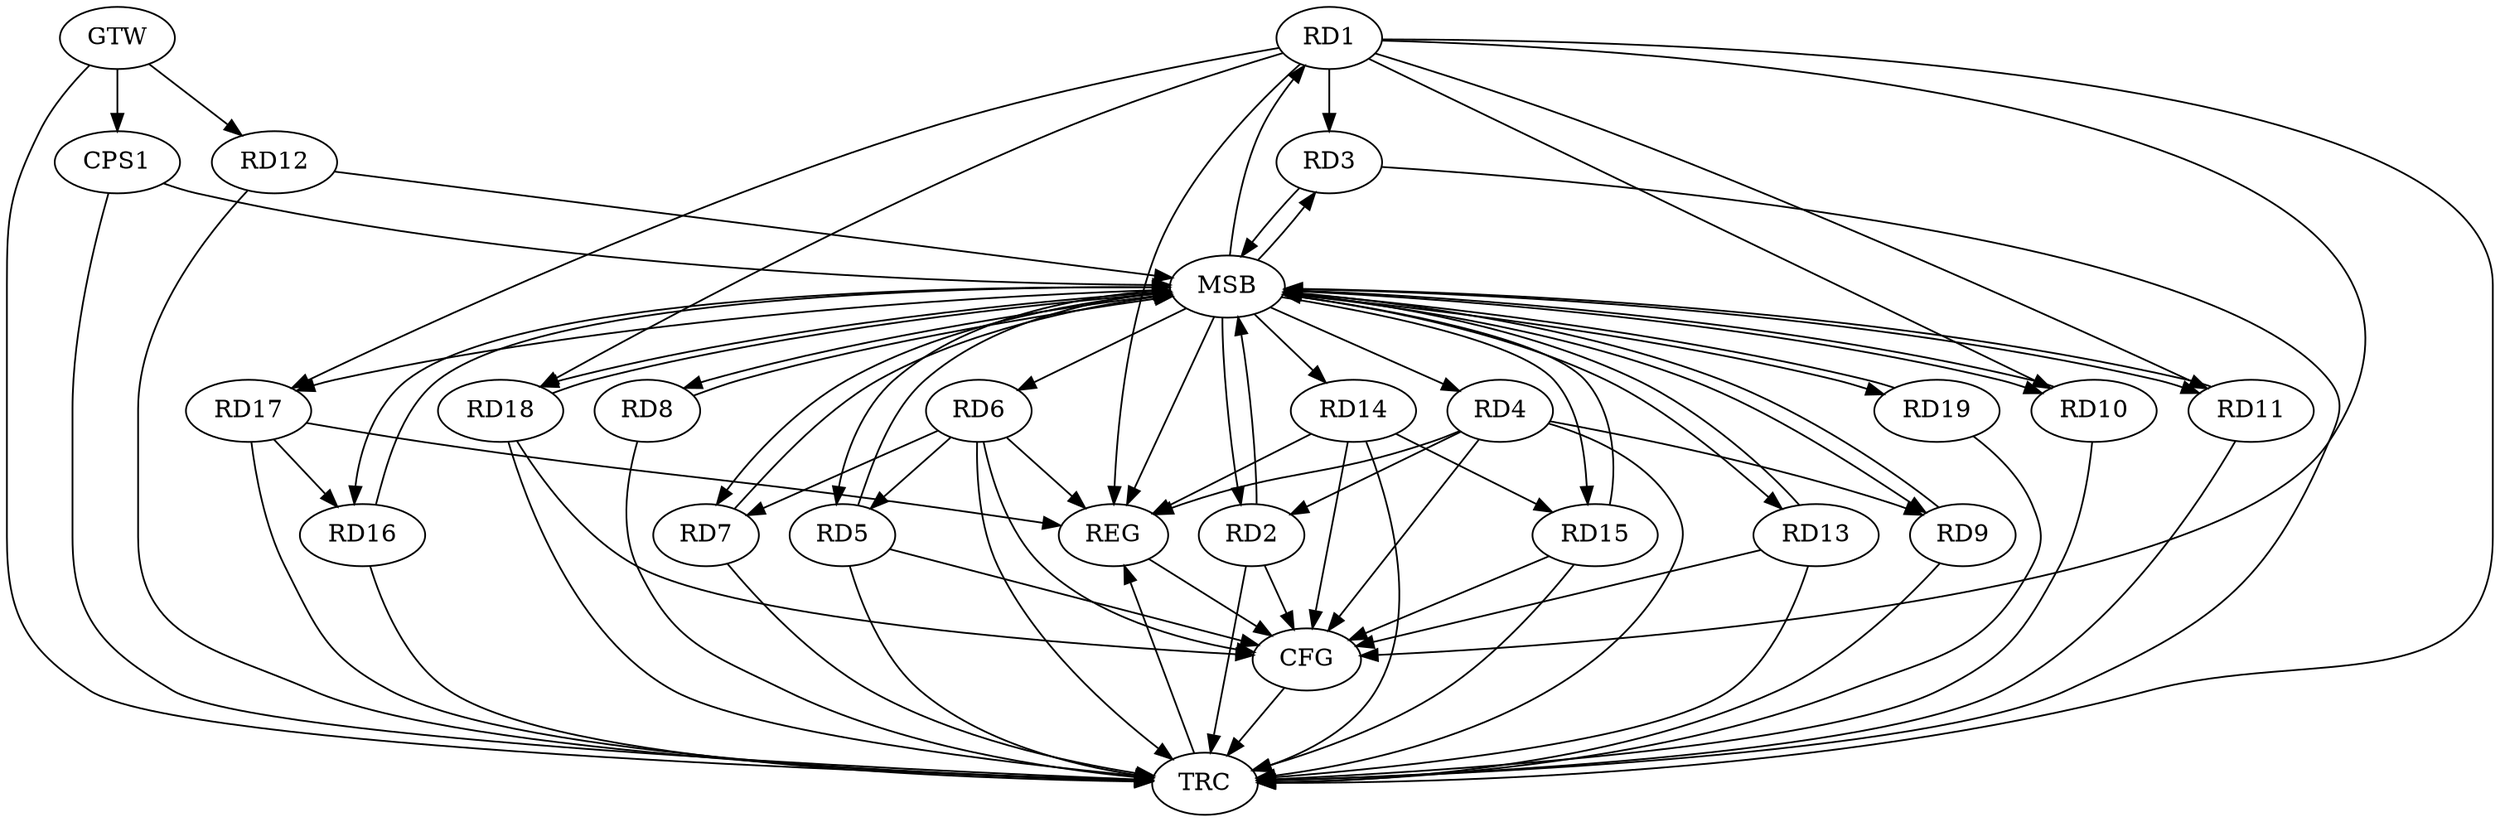 strict digraph G {
  RD1 [ label="RD1" ];
  RD2 [ label="RD2" ];
  RD3 [ label="RD3" ];
  RD4 [ label="RD4" ];
  RD5 [ label="RD5" ];
  RD6 [ label="RD6" ];
  RD7 [ label="RD7" ];
  RD8 [ label="RD8" ];
  RD9 [ label="RD9" ];
  RD10 [ label="RD10" ];
  RD11 [ label="RD11" ];
  RD12 [ label="RD12" ];
  RD13 [ label="RD13" ];
  RD14 [ label="RD14" ];
  RD15 [ label="RD15" ];
  RD16 [ label="RD16" ];
  RD17 [ label="RD17" ];
  RD18 [ label="RD18" ];
  RD19 [ label="RD19" ];
  CPS1 [ label="CPS1" ];
  GTW [ label="GTW" ];
  REG [ label="REG" ];
  MSB [ label="MSB" ];
  CFG [ label="CFG" ];
  TRC [ label="TRC" ];
  RD1 -> RD10;
  RD1 -> RD11;
  RD4 -> RD2;
  RD4 -> RD9;
  RD6 -> RD5;
  RD6 -> RD7;
  RD14 -> RD15;
  RD17 -> RD16;
  GTW -> RD12;
  GTW -> CPS1;
  RD1 -> REG;
  RD4 -> REG;
  RD6 -> REG;
  RD14 -> REG;
  RD17 -> REG;
  RD2 -> MSB;
  MSB -> RD10;
  MSB -> RD14;
  MSB -> REG;
  RD3 -> MSB;
  MSB -> RD5;
  MSB -> RD8;
  MSB -> RD15;
  RD5 -> MSB;
  MSB -> RD2;
  MSB -> RD6;
  MSB -> RD16;
  RD7 -> MSB;
  MSB -> RD3;
  RD8 -> MSB;
  MSB -> RD19;
  RD9 -> MSB;
  RD10 -> MSB;
  MSB -> RD9;
  RD11 -> MSB;
  MSB -> RD7;
  RD12 -> MSB;
  MSB -> RD1;
  RD13 -> MSB;
  RD15 -> MSB;
  MSB -> RD11;
  RD16 -> MSB;
  MSB -> RD13;
  MSB -> RD18;
  RD18 -> MSB;
  MSB -> RD4;
  RD19 -> MSB;
  MSB -> RD17;
  CPS1 -> MSB;
  RD4 -> CFG;
  RD13 -> CFG;
  RD6 -> CFG;
  RD14 -> CFG;
  RD1 -> CFG;
  RD5 -> CFG;
  RD18 -> CFG;
  RD2 -> CFG;
  RD15 -> CFG;
  REG -> CFG;
  RD1 -> TRC;
  RD2 -> TRC;
  RD3 -> TRC;
  RD4 -> TRC;
  RD5 -> TRC;
  RD6 -> TRC;
  RD7 -> TRC;
  RD8 -> TRC;
  RD9 -> TRC;
  RD10 -> TRC;
  RD11 -> TRC;
  RD12 -> TRC;
  RD13 -> TRC;
  RD14 -> TRC;
  RD15 -> TRC;
  RD16 -> TRC;
  RD17 -> TRC;
  RD18 -> TRC;
  RD19 -> TRC;
  CPS1 -> TRC;
  GTW -> TRC;
  CFG -> TRC;
  TRC -> REG;
  RD1 -> RD17;
  RD1 -> RD3;
  RD1 -> RD18;
}
